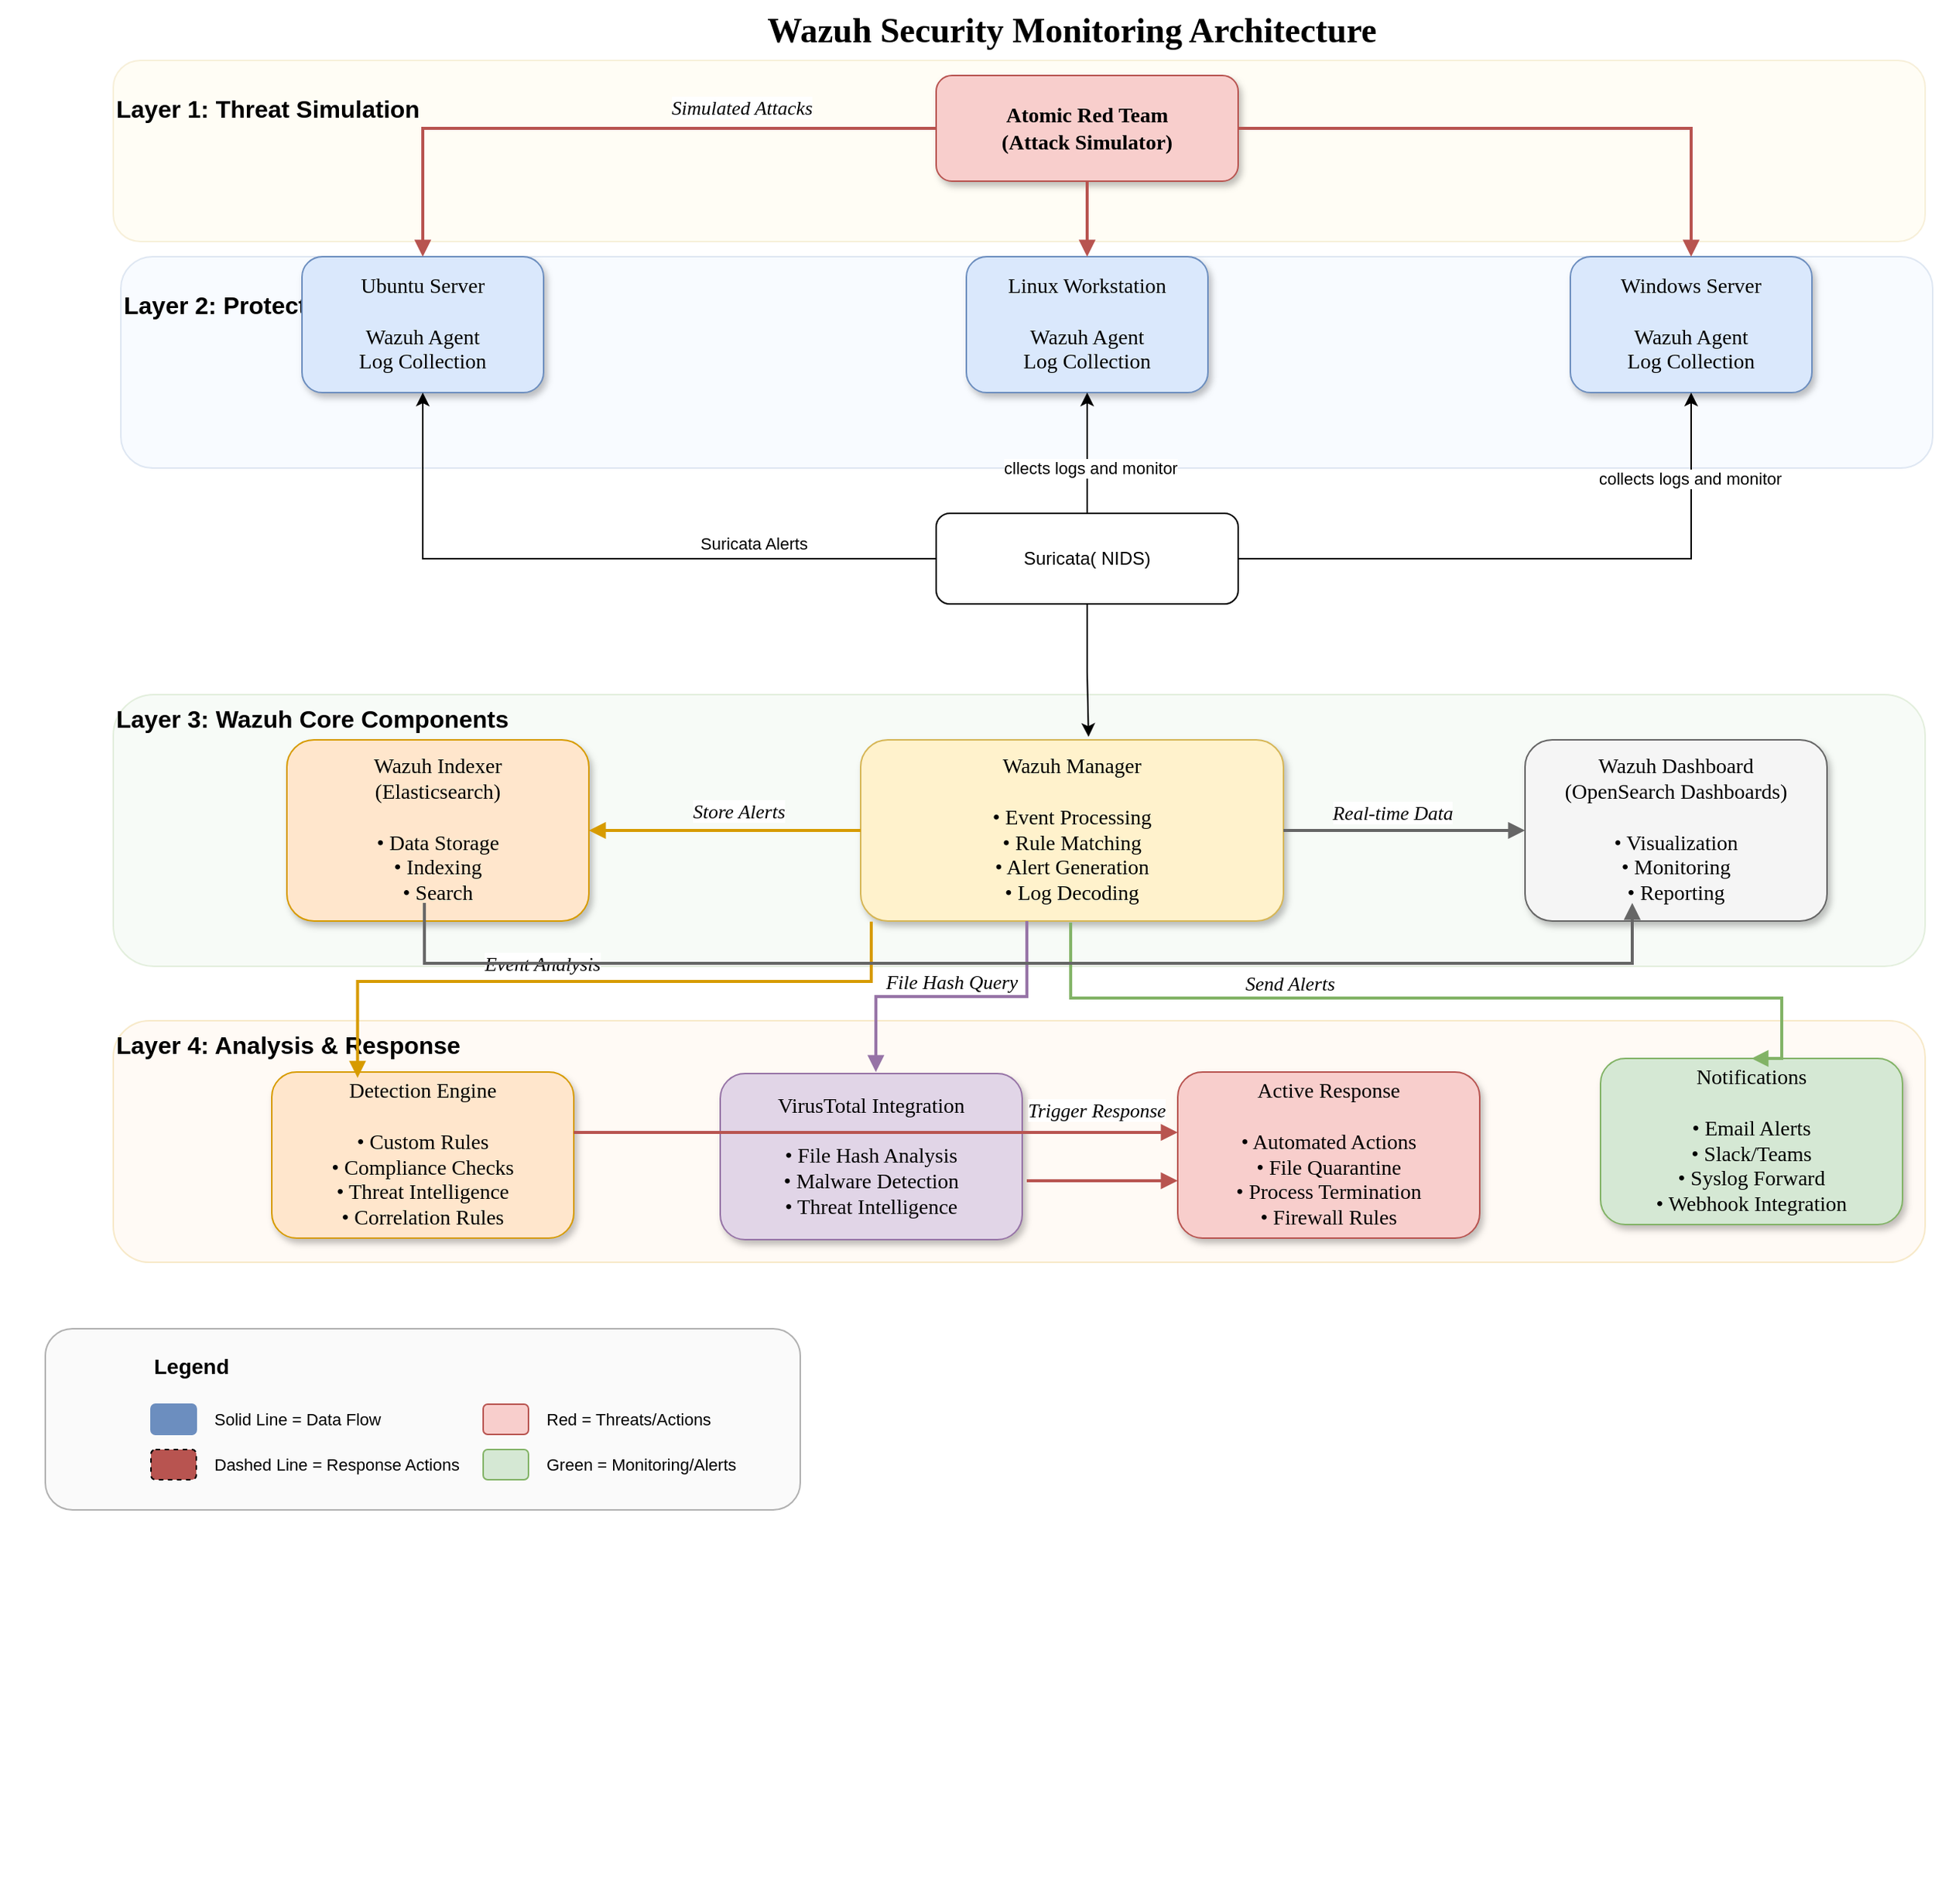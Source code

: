 <mxfile version="28.2.5">
  <diagram name="Wazuh Architecture" id="fU7EJjosR3vMCQV5aWwp">
    <mxGraphModel dx="1884" dy="842" grid="1" gridSize="10" guides="1" tooltips="1" connect="1" arrows="1" fold="1" page="1" pageScale="1" pageWidth="850" pageHeight="1100" math="0" shadow="0">
      <root>
        <mxCell id="0" />
        <mxCell id="1" parent="0" />
        <mxCell id="-pKM9sWvC3ZojLgCimke-1" value="&#xa;  &#xa;    &#xa;      &#xa;        &#xa;        &#xa;&#xa;        &#xa;        &#xa;          &#xa;        &#xa;&#xa;        &#xa;        &#xa;          &#xa;        &#xa;&#xa;        &#xa;        &#xa;          &#xa;        &#xa;&#xa;        &#xa;        &#xa;          &#xa;        &#xa;&#xa;        &#xa;        &#xa;          &#xa;        &#xa;&#xa;        &#xa;        &#xa;          &#xa;        &#xa;&#xa;        &#xa;        &#xa;          &#xa;        &#xa;&#xa;        &#xa;        &#xa;          &#xa;        &#xa;&#xa;        &#xa;        &#xa;          &#xa;        &#xa;&#xa;        &#xa;        &#xa;          &#xa;        &#xa;&#xa;        &#xa;        &#xa;          &#xa;        &#xa;&#xa;        &#xa;        &#xa;          &#xa;        &#xa;&#xa;        &#xa;        &#xa;          &#xa;        &#xa;&#xa;        &#xa;        &#xa;        &#xa;        &#xa;        &#xa;        &#xa;        &#xa;        &#xa;        &#xa;        &#xa;        &#xa;      &#xa;    &#xa;  &#xa;" style="text;whiteSpace=wrap;html=1;" parent="1" vertex="1">
          <mxGeometry width="30" height="1260" as="geometry" />
        </mxCell>
        <mxCell id="bl6T-zuzBdNqoBoGUqZZ-2" value="&lt;font style=&quot;font-size: 23px;&quot; face=&quot;Georgia&quot;&gt;Wazuh Security Monitoring Architecture&lt;/font&gt;" style="text;html=1;strokeColor=none;fillColor=none;align=center;verticalAlign=middle;whiteSpace=wrap;rounded=0;fontSize=20;fontStyle=1" vertex="1" parent="1">
          <mxGeometry x="410" width="600" height="40" as="geometry" />
        </mxCell>
        <mxCell id="bl6T-zuzBdNqoBoGUqZZ-3" value="&lt;h3&gt;&lt;font style=&quot;font-size: 16px;&quot;&gt;Layer 1: Threat Simulation&lt;/font&gt;&lt;/h3&gt;" style="rounded=1;whiteSpace=wrap;html=1;fillColor=#fff2cc;strokeColor=#d6b656;opacity=20;fontSize=14;fontStyle=1;align=left;verticalAlign=top;" vertex="1" parent="1">
          <mxGeometry x="75" y="40" width="1200" height="120" as="geometry" />
        </mxCell>
        <mxCell id="bl6T-zuzBdNqoBoGUqZZ-4" value="&lt;font face=&quot;Georgia&quot;&gt;Atomic Red Team&lt;br&gt;(Attack Simulator)&lt;/font&gt;" style="rounded=1;whiteSpace=wrap;html=1;fillColor=#f8cecc;strokeColor=#b85450;fontSize=14;fontStyle=1;shadow=1;" vertex="1" parent="1">
          <mxGeometry x="620" y="50" width="200" height="70" as="geometry" />
        </mxCell>
        <mxCell id="bl6T-zuzBdNqoBoGUqZZ-5" value="&lt;h3&gt;&lt;span style=&quot;background-color: transparent; color: light-dark(rgb(0, 0, 0), rgb(255, 255, 255));&quot;&gt;&lt;font style=&quot;font-size: 16px;&quot;&gt;Layer 2: Protected Endpoints&lt;/font&gt;&lt;/span&gt;&lt;/h3&gt;" style="rounded=1;whiteSpace=wrap;html=1;fillColor=#dae8fc;strokeColor=#6c8ebf;opacity=20;fontSize=14;fontStyle=1;align=left;verticalAlign=top;" vertex="1" parent="1">
          <mxGeometry x="80" y="170" width="1200" height="140" as="geometry" />
        </mxCell>
        <mxCell id="bl6T-zuzBdNqoBoGUqZZ-6" value="&lt;font style=&quot;font-size: 14px;&quot; face=&quot;Georgia&quot;&gt;Ubuntu Server&lt;br&gt;&lt;br&gt;Wazuh Agent&lt;br&gt;Log Collection&lt;/font&gt;" style="rounded=1;whiteSpace=wrap;html=1;fillColor=#dae8fc;strokeColor=#6c8ebf;fontSize=12;shadow=1;" vertex="1" parent="1">
          <mxGeometry x="200" y="170" width="160" height="90" as="geometry" />
        </mxCell>
        <mxCell id="bl6T-zuzBdNqoBoGUqZZ-7" value="&lt;font face=&quot;Georgia&quot; style=&quot;font-size: 14px;&quot;&gt;Windows Server&lt;br&gt;&lt;br&gt;Wazuh Agent&lt;br&gt;Log Collection&lt;/font&gt;" style="rounded=1;whiteSpace=wrap;html=1;fillColor=#dae8fc;strokeColor=#6c8ebf;fontSize=12;shadow=1;" vertex="1" parent="1">
          <mxGeometry x="1040" y="170" width="160" height="90" as="geometry" />
        </mxCell>
        <mxCell id="bl6T-zuzBdNqoBoGUqZZ-8" value="&lt;font style=&quot;font-size: 14px;&quot; face=&quot;Georgia&quot;&gt;Linux Workstation&lt;br&gt;&lt;br&gt;Wazuh Agent&lt;br&gt;Log Collection&lt;/font&gt;" style="rounded=1;whiteSpace=wrap;html=1;fillColor=#dae8fc;strokeColor=#6c8ebf;fontSize=12;shadow=1;" vertex="1" parent="1">
          <mxGeometry x="640" y="170" width="160" height="90" as="geometry" />
        </mxCell>
        <mxCell id="bl6T-zuzBdNqoBoGUqZZ-10" value="&lt;font style=&quot;font-size: 16px;&quot;&gt;Layer 3: Wazuh Core Components&lt;/font&gt;" style="rounded=1;whiteSpace=wrap;html=1;fillColor=#d5e8d4;strokeColor=#82b366;opacity=20;fontSize=14;fontStyle=1;align=left;verticalAlign=top;" vertex="1" parent="1">
          <mxGeometry x="75" y="460" width="1200" height="180" as="geometry" />
        </mxCell>
        <mxCell id="bl6T-zuzBdNqoBoGUqZZ-11" value="&lt;span style=&quot;font-weight: normal;&quot;&gt;&lt;font face=&quot;Georgia&quot; style=&quot;font-size: 14px;&quot;&gt;Wazuh Manager&lt;br&gt;&lt;br&gt;• Event Processing&lt;br&gt;• Rule Matching&lt;br&gt;• Alert Generation&lt;br&gt;• Log Decoding&lt;/font&gt;&lt;/span&gt;" style="rounded=1;whiteSpace=wrap;html=1;fillColor=#fff2cc;strokeColor=#d6b656;fontSize=12;fontStyle=1;shadow=1;align=center;" vertex="1" parent="1">
          <mxGeometry x="570" y="490" width="280" height="120" as="geometry" />
        </mxCell>
        <mxCell id="bl6T-zuzBdNqoBoGUqZZ-12" value="&lt;font style=&quot;font-weight: normal; font-size: 14px;&quot; face=&quot;Georgia&quot;&gt;Wazuh Indexer&lt;br&gt;(Elasticsearch)&lt;br&gt;&lt;br&gt;• Data Storage&lt;br&gt;• Indexing&lt;br&gt;• Search&lt;/font&gt;" style="rounded=1;whiteSpace=wrap;html=1;fillColor=#ffe6cc;strokeColor=#d79b00;fontSize=12;fontStyle=1;shadow=1;" vertex="1" parent="1">
          <mxGeometry x="190" y="490" width="200" height="120" as="geometry" />
        </mxCell>
        <mxCell id="bl6T-zuzBdNqoBoGUqZZ-13" value="&lt;font style=&quot;font-weight: normal; font-size: 14px;&quot; face=&quot;Georgia&quot;&gt;Wazuh Dashboard&lt;br&gt;(OpenSearch Dashboards)&lt;br&gt;&lt;br&gt;• Visualization&lt;br&gt;• Monitoring&lt;br&gt;• Reporting&lt;/font&gt;" style="rounded=1;whiteSpace=wrap;html=1;fillColor=#f5f5f5;strokeColor=#666666;fontSize=12;fontStyle=1;shadow=1;" vertex="1" parent="1">
          <mxGeometry x="1010" y="490" width="200" height="120" as="geometry" />
        </mxCell>
        <mxCell id="bl6T-zuzBdNqoBoGUqZZ-14" value="&lt;font style=&quot;font-size: 16px;&quot;&gt;Layer 4: Analysis &amp;amp; Response&lt;/font&gt;" style="rounded=1;whiteSpace=wrap;html=1;fillColor=#ffe6cc;strokeColor=#d79b00;opacity=20;fontSize=14;fontStyle=1;align=left;verticalAlign=top;" vertex="1" parent="1">
          <mxGeometry x="75" y="676" width="1200" height="160" as="geometry" />
        </mxCell>
        <mxCell id="bl6T-zuzBdNqoBoGUqZZ-15" value="&lt;font face=&quot;Georgia&quot; style=&quot;font-size: 14px; font-weight: normal;&quot;&gt;Detection Engine&lt;br&gt;&lt;br&gt;• Custom Rules&lt;br&gt;• Compliance Checks&lt;br&gt;• Threat Intelligence&lt;br&gt;• Correlation Rules&lt;/font&gt;" style="rounded=1;whiteSpace=wrap;html=1;fillColor=#ffe6cc;strokeColor=#d79b00;fontSize=12;fontStyle=1;shadow=1;" vertex="1" parent="1">
          <mxGeometry x="180" y="710" width="200" height="110" as="geometry" />
        </mxCell>
        <mxCell id="bl6T-zuzBdNqoBoGUqZZ-16" value="&lt;font face=&quot;Georgia&quot; style=&quot;font-size: 14px; font-weight: normal;&quot;&gt;VirusTotal Integration&lt;br&gt;&lt;br&gt;• File Hash Analysis&lt;br&gt;• Malware Detection&lt;br&gt;• Threat Intelligence&lt;/font&gt;" style="rounded=1;whiteSpace=wrap;html=1;fillColor=#e1d5e7;strokeColor=#9673a6;fontSize=12;fontStyle=1;shadow=1;" vertex="1" parent="1">
          <mxGeometry x="477" y="711" width="200" height="110" as="geometry" />
        </mxCell>
        <mxCell id="bl6T-zuzBdNqoBoGUqZZ-17" value="&lt;span style=&quot;font-weight: normal;&quot;&gt;&lt;font style=&quot;font-size: 14px;&quot; face=&quot;Georgia&quot;&gt;Active Response&lt;br&gt;&lt;br&gt;• Automated Actions&lt;br&gt;• File Quarantine&lt;br&gt;• Process Termination&lt;br&gt;• Firewall Rules&lt;/font&gt;&lt;/span&gt;" style="rounded=1;whiteSpace=wrap;html=1;fillColor=#f8cecc;strokeColor=#b85450;fontSize=12;fontStyle=1;shadow=1;" vertex="1" parent="1">
          <mxGeometry x="780" y="710" width="200" height="110" as="geometry" />
        </mxCell>
        <mxCell id="bl6T-zuzBdNqoBoGUqZZ-18" value="&lt;font face=&quot;Georgia&quot; style=&quot;font-size: 14px; font-weight: normal;&quot;&gt;Notifications&lt;br&gt;&lt;br&gt;• Email Alerts&lt;br&gt;• Slack/Teams&lt;br&gt;• Syslog Forward&lt;br&gt;• Webhook Integration&lt;/font&gt;" style="rounded=1;whiteSpace=wrap;html=1;fillColor=#d5e8d4;strokeColor=#82b366;fontSize=12;fontStyle=1;shadow=1;" vertex="1" parent="1">
          <mxGeometry x="1060" y="701" width="200" height="110" as="geometry" />
        </mxCell>
        <mxCell id="bl6T-zuzBdNqoBoGUqZZ-19" style="edgeStyle=orthogonalEdgeStyle;rounded=0;orthogonalLoop=1;jettySize=auto;html=1;strokeWidth=2;endArrow=block;endFill=1;strokeColor=#b85450;" edge="1" parent="1" source="bl6T-zuzBdNqoBoGUqZZ-4" target="bl6T-zuzBdNqoBoGUqZZ-6">
          <mxGeometry relative="1" as="geometry" />
        </mxCell>
        <mxCell id="bl6T-zuzBdNqoBoGUqZZ-20" value="Simulated Attacks" style="edgeLabel;html=1;align=center;verticalAlign=middle;resizable=0;points=[];fontSize=13;fontStyle=2;fontFamily=Georgia;" vertex="1" connectable="0" parent="bl6T-zuzBdNqoBoGUqZZ-19">
          <mxGeometry x="-0.3" y="1" relative="1" as="geometry">
            <mxPoint x="20" y="-15" as="offset" />
          </mxGeometry>
        </mxCell>
        <mxCell id="bl6T-zuzBdNqoBoGUqZZ-21" style="edgeStyle=orthogonalEdgeStyle;rounded=0;orthogonalLoop=1;jettySize=auto;html=1;strokeWidth=2;endArrow=block;endFill=1;strokeColor=#b85450;" edge="1" parent="1" source="bl6T-zuzBdNqoBoGUqZZ-4" target="bl6T-zuzBdNqoBoGUqZZ-7">
          <mxGeometry relative="1" as="geometry" />
        </mxCell>
        <mxCell id="bl6T-zuzBdNqoBoGUqZZ-22" style="edgeStyle=orthogonalEdgeStyle;rounded=0;orthogonalLoop=1;jettySize=auto;html=1;strokeWidth=2;endArrow=block;endFill=1;strokeColor=#b85450;" edge="1" parent="1" source="bl6T-zuzBdNqoBoGUqZZ-4" target="bl6T-zuzBdNqoBoGUqZZ-8">
          <mxGeometry relative="1" as="geometry" />
        </mxCell>
        <mxCell id="bl6T-zuzBdNqoBoGUqZZ-27" style="edgeStyle=orthogonalEdgeStyle;rounded=0;orthogonalLoop=1;jettySize=auto;html=1;strokeWidth=2;endArrow=block;endFill=1;strokeColor=#d79b00;" edge="1" parent="1" source="bl6T-zuzBdNqoBoGUqZZ-11" target="bl6T-zuzBdNqoBoGUqZZ-12">
          <mxGeometry relative="1" as="geometry" />
        </mxCell>
        <mxCell id="bl6T-zuzBdNqoBoGUqZZ-28" value="Store Alerts" style="edgeLabel;html=1;align=center;verticalAlign=middle;resizable=0;points=[];fontSize=13;fontStyle=2;fontFamily=Georgia;" vertex="1" connectable="0" parent="bl6T-zuzBdNqoBoGUqZZ-27">
          <mxGeometry x="-0.1" relative="1" as="geometry">
            <mxPoint y="-13" as="offset" />
          </mxGeometry>
        </mxCell>
        <mxCell id="bl6T-zuzBdNqoBoGUqZZ-29" style="edgeStyle=orthogonalEdgeStyle;rounded=0;orthogonalLoop=1;jettySize=auto;html=1;strokeWidth=2;endArrow=block;endFill=1;strokeColor=#666666;" edge="1" parent="1" source="bl6T-zuzBdNqoBoGUqZZ-11" target="bl6T-zuzBdNqoBoGUqZZ-13">
          <mxGeometry relative="1" as="geometry" />
        </mxCell>
        <mxCell id="bl6T-zuzBdNqoBoGUqZZ-30" value="Real-time Data" style="edgeLabel;html=1;align=center;verticalAlign=middle;resizable=0;points=[];fontSize=13;fontStyle=2;fontFamily=Georgia;" vertex="1" connectable="0" parent="bl6T-zuzBdNqoBoGUqZZ-29">
          <mxGeometry x="-0.1" relative="1" as="geometry">
            <mxPoint y="-12" as="offset" />
          </mxGeometry>
        </mxCell>
        <mxCell id="bl6T-zuzBdNqoBoGUqZZ-31" style="edgeStyle=orthogonalEdgeStyle;rounded=0;orthogonalLoop=1;jettySize=auto;html=1;strokeWidth=2;endArrow=block;endFill=1;strokeColor=#d79b00;exitX=0.143;exitY=1.003;exitDx=0;exitDy=0;exitPerimeter=0;entryX=0.299;entryY=0.035;entryDx=0;entryDy=0;entryPerimeter=0;" edge="1" parent="1">
          <mxGeometry relative="1" as="geometry">
            <Array as="points">
              <mxPoint x="577" y="650" />
              <mxPoint x="237" y="650" />
            </Array>
            <mxPoint x="577.04" y="610.36" as="sourcePoint" />
            <mxPoint x="236.8" y="713.85" as="targetPoint" />
          </mxGeometry>
        </mxCell>
        <mxCell id="bl6T-zuzBdNqoBoGUqZZ-32" value="&lt;font style=&quot;font-size: 13px;&quot; face=&quot;Georgia&quot;&gt;Event Analysis&lt;/font&gt;" style="edgeLabel;html=1;align=center;verticalAlign=middle;resizable=0;points=[];fontSize=10;fontStyle=2;" vertex="1" connectable="0" parent="bl6T-zuzBdNqoBoGUqZZ-31">
          <mxGeometry x="-0.5" relative="1" as="geometry">
            <mxPoint x="-147" y="-12" as="offset" />
          </mxGeometry>
        </mxCell>
        <mxCell id="bl6T-zuzBdNqoBoGUqZZ-33" style="edgeStyle=orthogonalEdgeStyle;rounded=0;orthogonalLoop=1;jettySize=auto;html=1;strokeWidth=2;endArrow=block;endFill=1;strokeColor=#9673a6;" edge="1" parent="1">
          <mxGeometry relative="1" as="geometry">
            <Array as="points">
              <mxPoint x="680" y="660" />
              <mxPoint x="580" y="660" />
            </Array>
            <mxPoint x="680.067" y="610" as="sourcePoint" />
            <mxPoint x="580.067" y="710" as="targetPoint" />
          </mxGeometry>
        </mxCell>
        <mxCell id="bl6T-zuzBdNqoBoGUqZZ-34" value="File Hash Query" style="edgeLabel;html=1;align=center;verticalAlign=middle;resizable=0;points=[];fontSize=13;fontStyle=2;fontFamily=Georgia;" vertex="1" connectable="0" parent="bl6T-zuzBdNqoBoGUqZZ-33">
          <mxGeometry x="-0.3" relative="1" as="geometry">
            <mxPoint x="-30" y="-10" as="offset" />
          </mxGeometry>
        </mxCell>
        <mxCell id="bl6T-zuzBdNqoBoGUqZZ-35" style="edgeStyle=orthogonalEdgeStyle;rounded=0;orthogonalLoop=1;jettySize=auto;html=1;strokeWidth=2;endArrow=block;endFill=1;strokeColor=#b85450;fontFamily=Georgia;" edge="1" parent="1">
          <mxGeometry relative="1" as="geometry">
            <mxPoint x="380" y="750" as="sourcePoint" />
            <mxPoint x="780" y="750" as="targetPoint" />
          </mxGeometry>
        </mxCell>
        <mxCell id="bl6T-zuzBdNqoBoGUqZZ-36" value="&lt;font style=&quot;font-size: 13px;&quot; face=&quot;Georgia&quot;&gt;Trigger Response&lt;/font&gt;" style="edgeLabel;html=1;align=center;verticalAlign=middle;resizable=0;points=[];fontSize=10;fontStyle=2;" vertex="1" connectable="0" parent="bl6T-zuzBdNqoBoGUqZZ-35">
          <mxGeometry x="-0.1" relative="1" as="geometry">
            <mxPoint x="166" y="-15" as="offset" />
          </mxGeometry>
        </mxCell>
        <mxCell id="bl6T-zuzBdNqoBoGUqZZ-37" style="edgeStyle=orthogonalEdgeStyle;rounded=0;orthogonalLoop=1;jettySize=auto;html=1;strokeWidth=2;endArrow=block;endFill=1;strokeColor=#b85450;" edge="1" parent="1">
          <mxGeometry relative="1" as="geometry">
            <mxPoint x="680" y="782" as="sourcePoint" />
            <mxPoint x="780" y="782" as="targetPoint" />
          </mxGeometry>
        </mxCell>
        <mxCell id="bl6T-zuzBdNqoBoGUqZZ-40" style="edgeStyle=orthogonalEdgeStyle;rounded=0;orthogonalLoop=1;jettySize=auto;html=1;strokeWidth=2;endArrow=block;endFill=1;strokeColor=#82b366;entryX=0.5;entryY=0;entryDx=0;entryDy=0;" edge="1" parent="1" target="bl6T-zuzBdNqoBoGUqZZ-18">
          <mxGeometry relative="1" as="geometry">
            <Array as="points">
              <mxPoint x="709" y="661" />
              <mxPoint x="1180" y="661" />
            </Array>
            <mxPoint x="709.067" y="611" as="sourcePoint" />
            <mxPoint x="1209.067" y="711" as="targetPoint" />
          </mxGeometry>
        </mxCell>
        <mxCell id="bl6T-zuzBdNqoBoGUqZZ-41" value="Send Alerts" style="edgeLabel;html=1;align=center;verticalAlign=middle;resizable=0;points=[];fontSize=13;fontStyle=2;fontFamily=Georgia;" vertex="1" connectable="0" parent="bl6T-zuzBdNqoBoGUqZZ-40">
          <mxGeometry x="-0.5" relative="1" as="geometry">
            <mxPoint x="50" y="-10" as="offset" />
          </mxGeometry>
        </mxCell>
        <mxCell id="bl6T-zuzBdNqoBoGUqZZ-42" style="edgeStyle=orthogonalEdgeStyle;rounded=0;orthogonalLoop=1;jettySize=auto;html=1;strokeWidth=2;endArrow=block;endFill=1;strokeColor=#666666;entryX=0.5;entryY=1;entryDx=0;entryDy=0;" edge="1" parent="1">
          <mxGeometry relative="1" as="geometry">
            <Array as="points">
              <mxPoint x="281" y="638" />
              <mxPoint x="1081" y="638" />
            </Array>
            <mxPoint x="281.067" y="598" as="sourcePoint" />
            <mxPoint x="1081" y="598" as="targetPoint" />
          </mxGeometry>
        </mxCell>
        <mxCell id="bl6T-zuzBdNqoBoGUqZZ-43" value="" style="rounded=1;whiteSpace=wrap;html=1;fillColor=#f5f5f5;strokeColor=#666666;opacity=50;" vertex="1" parent="1">
          <mxGeometry x="30" y="880" width="500" height="120" as="geometry" />
        </mxCell>
        <mxCell id="bl6T-zuzBdNqoBoGUqZZ-44" value="Legend" style="text;html=1;strokeColor=none;fillColor=none;align=left;verticalAlign=middle;whiteSpace=wrap;rounded=0;fontSize=14;fontStyle=1" vertex="1" parent="1">
          <mxGeometry x="100" y="890" width="100" height="30" as="geometry" />
        </mxCell>
        <mxCell id="bl6T-zuzBdNqoBoGUqZZ-45" value="" style="rounded=1;whiteSpace=wrap;html=1;fillColor=#6c8ebf;strokeColor=#6c8ebf;" vertex="1" parent="1">
          <mxGeometry x="100" y="930" width="30" height="20" as="geometry" />
        </mxCell>
        <mxCell id="bl6T-zuzBdNqoBoGUqZZ-46" value="Solid Line = Data Flow" style="text;html=1;strokeColor=none;fillColor=none;align=left;verticalAlign=middle;whiteSpace=wrap;rounded=0;fontSize=11" vertex="1" parent="1">
          <mxGeometry x="140" y="925" width="150" height="30" as="geometry" />
        </mxCell>
        <mxCell id="bl6T-zuzBdNqoBoGUqZZ-47" value="" style="rounded=1;whiteSpace=wrap;html=1;fillColor=#b85450;strokeColor=default;dashed=1;" vertex="1" parent="1">
          <mxGeometry x="100" y="960" width="30" height="20" as="geometry" />
        </mxCell>
        <mxCell id="bl6T-zuzBdNqoBoGUqZZ-48" value="Dashed Line = Response Actions" style="text;html=1;strokeColor=none;fillColor=none;align=left;verticalAlign=middle;whiteSpace=wrap;rounded=0;fontSize=11" vertex="1" parent="1">
          <mxGeometry x="140" y="955" width="200" height="30" as="geometry" />
        </mxCell>
        <mxCell id="bl6T-zuzBdNqoBoGUqZZ-49" value="" style="rounded=1;whiteSpace=wrap;html=1;fillColor=#f8cecc;strokeColor=#b85450;" vertex="1" parent="1">
          <mxGeometry x="320" y="930" width="30" height="20" as="geometry" />
        </mxCell>
        <mxCell id="bl6T-zuzBdNqoBoGUqZZ-50" value="Red = Threats/Actions" style="text;html=1;strokeColor=none;fillColor=none;align=left;verticalAlign=middle;whiteSpace=wrap;rounded=0;fontSize=11" vertex="1" parent="1">
          <mxGeometry x="360" y="925" width="150" height="30" as="geometry" />
        </mxCell>
        <mxCell id="bl6T-zuzBdNqoBoGUqZZ-51" value="" style="rounded=1;whiteSpace=wrap;html=1;fillColor=#d5e8d4;strokeColor=#82b366;" vertex="1" parent="1">
          <mxGeometry x="320" y="960" width="30" height="20" as="geometry" />
        </mxCell>
        <mxCell id="bl6T-zuzBdNqoBoGUqZZ-52" value="Green = Monitoring/Alerts" style="text;html=1;strokeColor=none;fillColor=none;align=left;verticalAlign=middle;whiteSpace=wrap;rounded=0;fontSize=11" vertex="1" parent="1">
          <mxGeometry x="360" y="955" width="180" height="30" as="geometry" />
        </mxCell>
        <mxCell id="bl6T-zuzBdNqoBoGUqZZ-55" style="edgeStyle=orthogonalEdgeStyle;rounded=0;orthogonalLoop=1;jettySize=auto;html=1;exitX=0.5;exitY=0;exitDx=0;exitDy=0;entryX=0.5;entryY=1;entryDx=0;entryDy=0;" edge="1" parent="1" source="bl6T-zuzBdNqoBoGUqZZ-53" target="bl6T-zuzBdNqoBoGUqZZ-8">
          <mxGeometry relative="1" as="geometry" />
        </mxCell>
        <mxCell id="bl6T-zuzBdNqoBoGUqZZ-61" value="cllects logs and monitor" style="edgeLabel;html=1;align=center;verticalAlign=middle;resizable=0;points=[];" vertex="1" connectable="0" parent="bl6T-zuzBdNqoBoGUqZZ-55">
          <mxGeometry x="-0.256" y="-2" relative="1" as="geometry">
            <mxPoint as="offset" />
          </mxGeometry>
        </mxCell>
        <mxCell id="bl6T-zuzBdNqoBoGUqZZ-56" style="edgeStyle=orthogonalEdgeStyle;rounded=0;orthogonalLoop=1;jettySize=auto;html=1;exitX=1;exitY=0.5;exitDx=0;exitDy=0;entryX=0.5;entryY=1;entryDx=0;entryDy=0;" edge="1" parent="1" source="bl6T-zuzBdNqoBoGUqZZ-53" target="bl6T-zuzBdNqoBoGUqZZ-7">
          <mxGeometry relative="1" as="geometry">
            <Array as="points">
              <mxPoint x="1120" y="370" />
            </Array>
          </mxGeometry>
        </mxCell>
        <mxCell id="bl6T-zuzBdNqoBoGUqZZ-62" value="collects logs and monitor" style="edgeLabel;html=1;align=center;verticalAlign=middle;resizable=0;points=[];" vertex="1" connectable="0" parent="bl6T-zuzBdNqoBoGUqZZ-56">
          <mxGeometry x="0.721" y="1" relative="1" as="geometry">
            <mxPoint as="offset" />
          </mxGeometry>
        </mxCell>
        <mxCell id="bl6T-zuzBdNqoBoGUqZZ-58" style="edgeStyle=orthogonalEdgeStyle;rounded=0;orthogonalLoop=1;jettySize=auto;html=1;exitX=0;exitY=0.5;exitDx=0;exitDy=0;entryX=0.5;entryY=1;entryDx=0;entryDy=0;" edge="1" parent="1" source="bl6T-zuzBdNqoBoGUqZZ-53" target="bl6T-zuzBdNqoBoGUqZZ-6">
          <mxGeometry relative="1" as="geometry" />
        </mxCell>
        <mxCell id="bl6T-zuzBdNqoBoGUqZZ-59" value="Suricata Alerts" style="edgeLabel;html=1;align=center;verticalAlign=middle;resizable=0;points=[];" vertex="1" connectable="0" parent="bl6T-zuzBdNqoBoGUqZZ-58">
          <mxGeometry x="-0.462" relative="1" as="geometry">
            <mxPoint y="-10" as="offset" />
          </mxGeometry>
        </mxCell>
        <mxCell id="bl6T-zuzBdNqoBoGUqZZ-53" value="Suricata( NIDS)" style="rounded=1;whiteSpace=wrap;html=1;" vertex="1" parent="1">
          <mxGeometry x="620" y="340" width="200" height="60" as="geometry" />
        </mxCell>
        <mxCell id="bl6T-zuzBdNqoBoGUqZZ-60" style="edgeStyle=orthogonalEdgeStyle;rounded=0;orthogonalLoop=1;jettySize=auto;html=1;exitX=0.5;exitY=1;exitDx=0;exitDy=0;entryX=0.539;entryY=-0.017;entryDx=0;entryDy=0;entryPerimeter=0;" edge="1" parent="1" source="bl6T-zuzBdNqoBoGUqZZ-53" target="bl6T-zuzBdNqoBoGUqZZ-11">
          <mxGeometry relative="1" as="geometry" />
        </mxCell>
      </root>
    </mxGraphModel>
  </diagram>
</mxfile>
